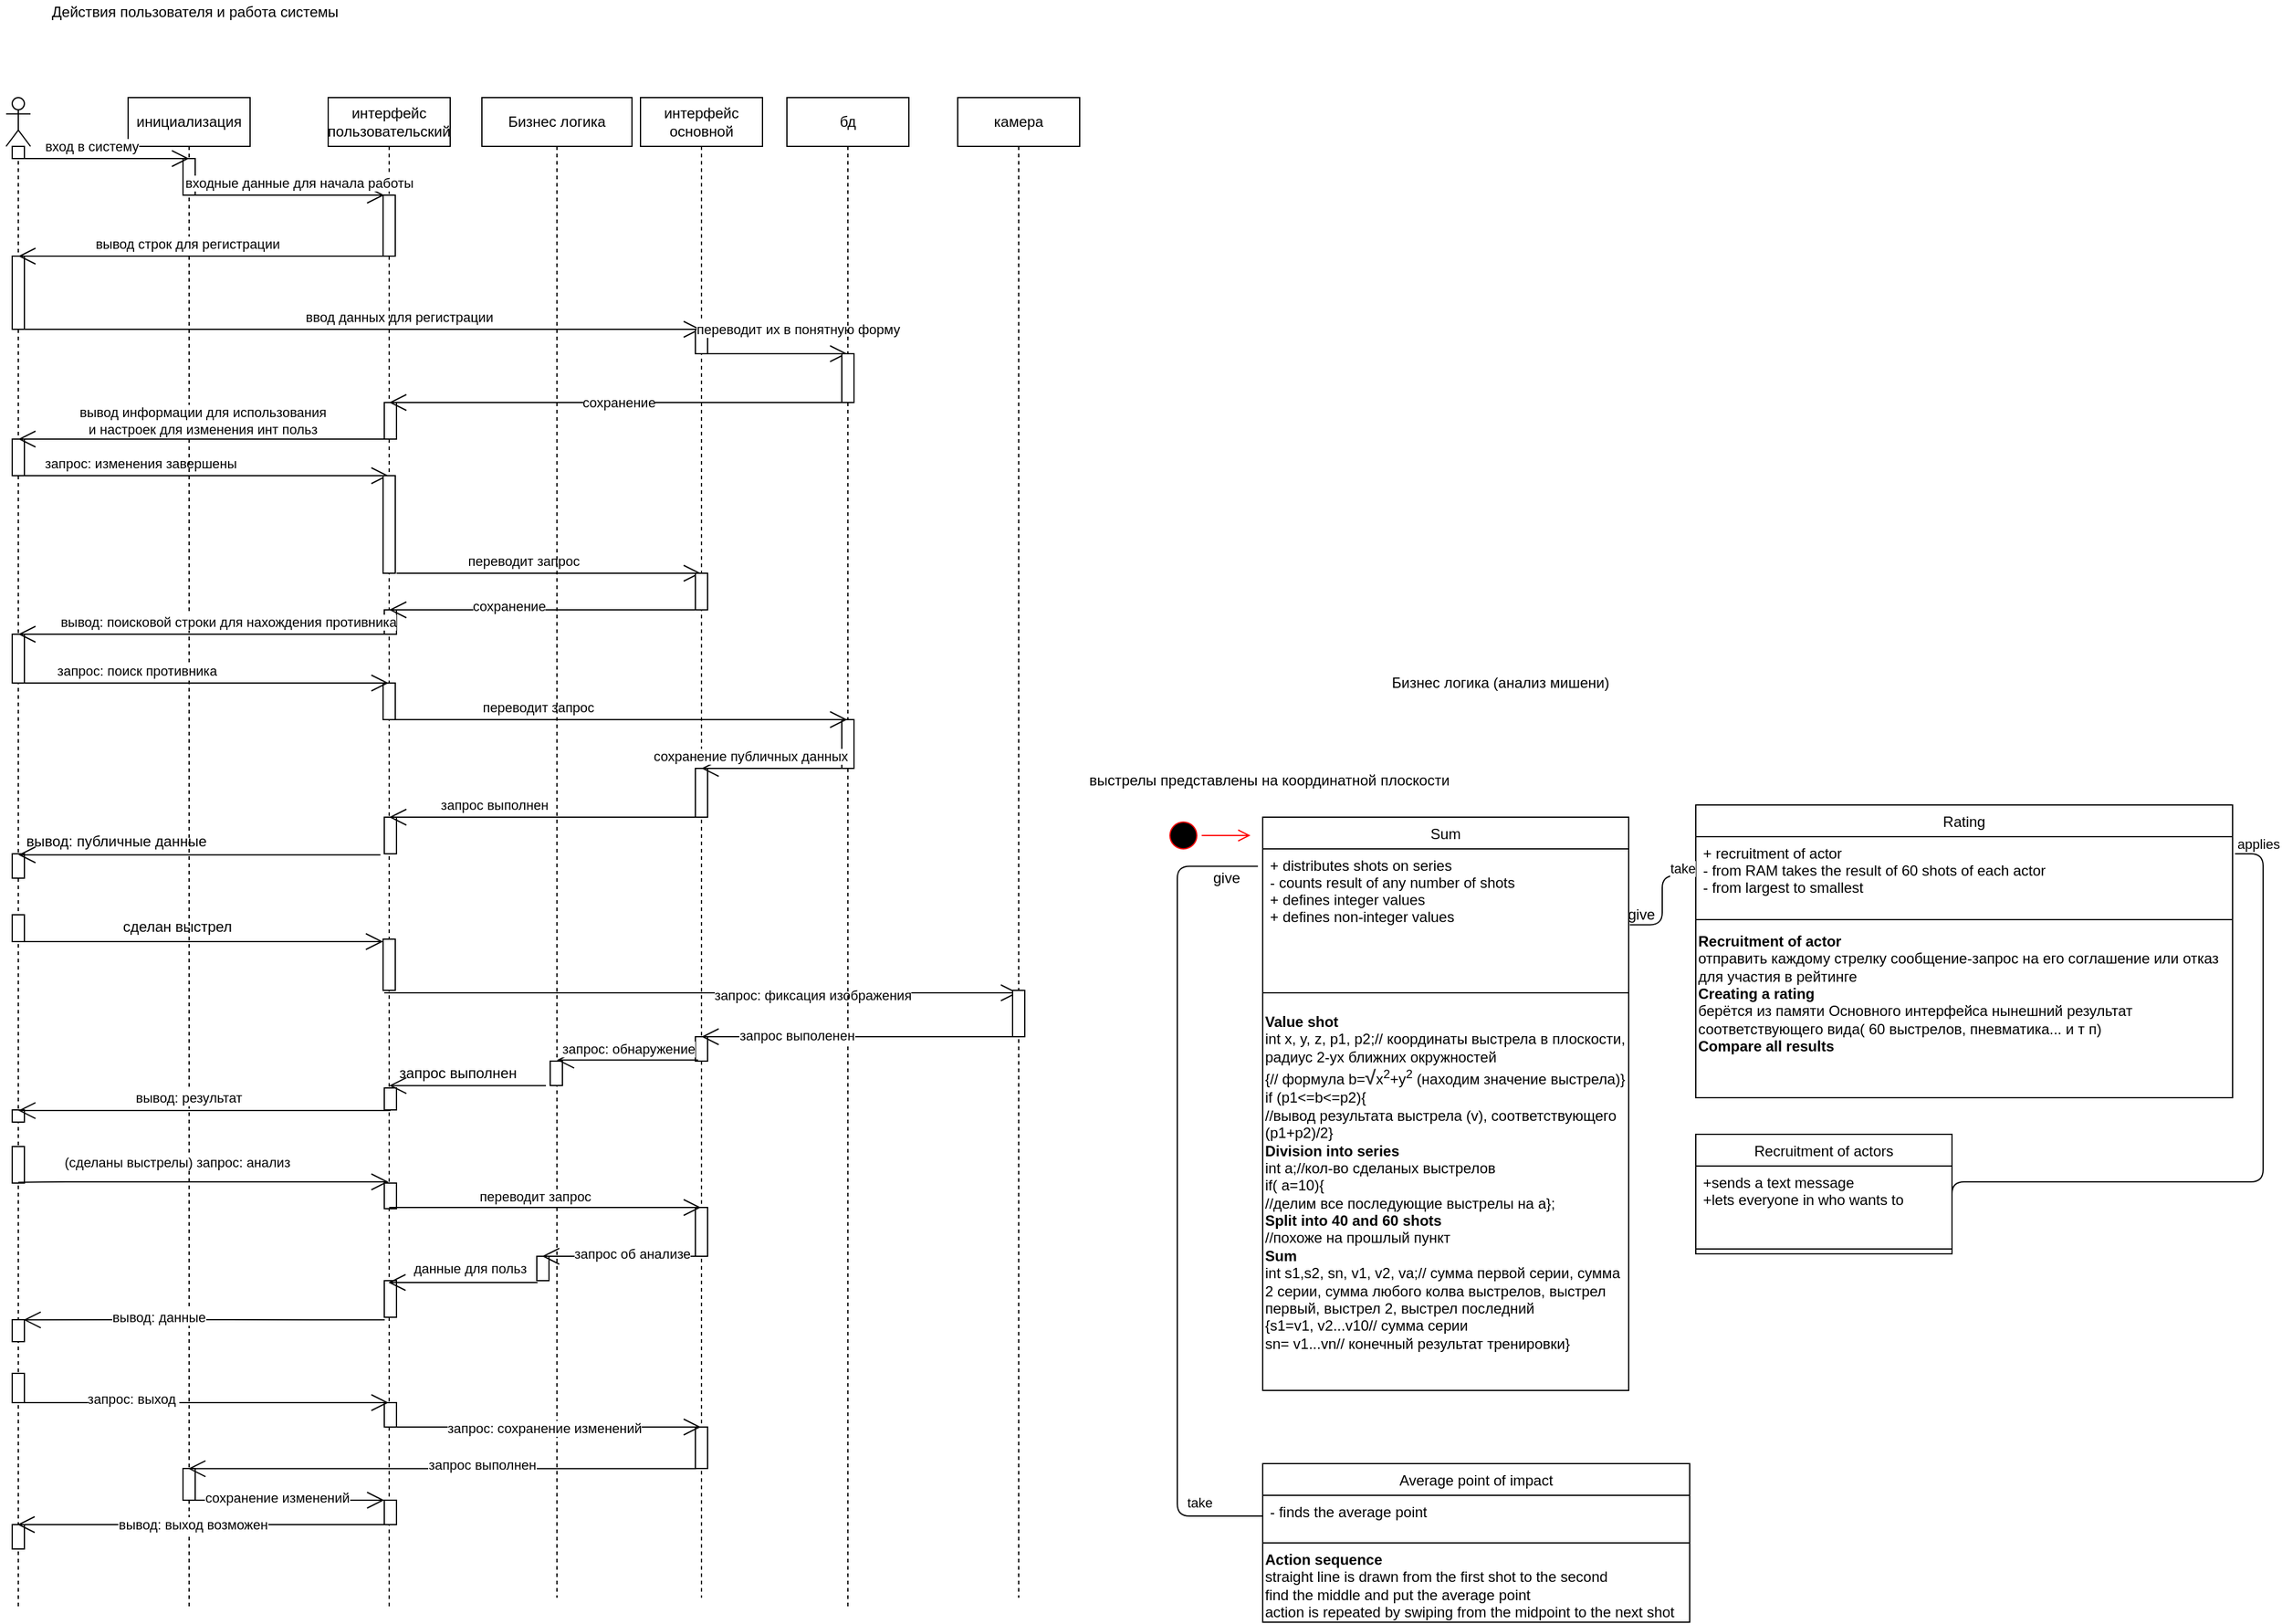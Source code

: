 <mxfile version="13.10.5" type="google"><diagram id="9VrpP8rQgLplgW44kHQ0" name="Page-1"><mxGraphModel dx="1422" dy="1934" grid="1" gridSize="10" guides="1" tooltips="1" connect="1" arrows="1" fold="1" page="1" pageScale="1" pageWidth="827" pageHeight="1169" math="0" shadow="0"><root><mxCell id="0"/><mxCell id="1" parent="0"/><mxCell id="mJfII3YQgUtk9GNbPW3E-2" value="" style="shape=umlLifeline;participant=umlActor;perimeter=lifelinePerimeter;whiteSpace=wrap;html=1;container=1;collapsible=0;recursiveResize=0;verticalAlign=top;spacingTop=36;outlineConnect=0;" parent="1" vertex="1"><mxGeometry x="100" y="-180" width="20" height="1240" as="geometry"/></mxCell><mxCell id="mJfII3YQgUtk9GNbPW3E-5" value="" style="html=1;points=[];perimeter=orthogonalPerimeter;" parent="mJfII3YQgUtk9GNbPW3E-2" vertex="1"><mxGeometry x="5" y="40" width="10" height="10" as="geometry"/></mxCell><mxCell id="mJfII3YQgUtk9GNbPW3E-16" value="" style="html=1;points=[];perimeter=orthogonalPerimeter;" parent="mJfII3YQgUtk9GNbPW3E-2" vertex="1"><mxGeometry x="5" y="130" width="10" height="60" as="geometry"/></mxCell><mxCell id="mJfII3YQgUtk9GNbPW3E-19" value="" style="endArrow=open;endFill=1;endSize=12;html=1;" parent="mJfII3YQgUtk9GNbPW3E-2" target="mJfII3YQgUtk9GNbPW3E-18" edge="1"><mxGeometry width="160" relative="1" as="geometry"><mxPoint x="10" y="190" as="sourcePoint"/><mxPoint x="170" y="190" as="targetPoint"/></mxGeometry></mxCell><mxCell id="mJfII3YQgUtk9GNbPW3E-21" value="ввод данных для регистрации" style="edgeLabel;html=1;align=center;verticalAlign=middle;resizable=0;points=[];" parent="mJfII3YQgUtk9GNbPW3E-19" vertex="1" connectable="0"><mxGeometry x="0.157" y="-4" relative="1" as="geometry"><mxPoint x="-12" y="-14" as="offset"/></mxGeometry></mxCell><mxCell id="mJfII3YQgUtk9GNbPW3E-30" value="" style="html=1;points=[];perimeter=orthogonalPerimeter;" parent="mJfII3YQgUtk9GNbPW3E-2" vertex="1"><mxGeometry x="5" y="280" width="10" height="30" as="geometry"/></mxCell><mxCell id="mJfII3YQgUtk9GNbPW3E-39" value="" style="endArrow=open;endFill=1;endSize=12;html=1;" parent="mJfII3YQgUtk9GNbPW3E-2" target="mJfII3YQgUtk9GNbPW3E-11" edge="1"><mxGeometry width="160" relative="1" as="geometry"><mxPoint x="10" y="310" as="sourcePoint"/><mxPoint x="170" y="310" as="targetPoint"/></mxGeometry></mxCell><mxCell id="mJfII3YQgUtk9GNbPW3E-41" value="запрос: изменения завершены" style="edgeLabel;html=1;align=center;verticalAlign=middle;resizable=0;points=[];" parent="mJfII3YQgUtk9GNbPW3E-39" vertex="1" connectable="0"><mxGeometry x="-0.581" y="1" relative="1" as="geometry"><mxPoint x="36" y="-9" as="offset"/></mxGeometry></mxCell><mxCell id="mJfII3YQgUtk9GNbPW3E-49" value="" style="html=1;points=[];perimeter=orthogonalPerimeter;" parent="mJfII3YQgUtk9GNbPW3E-2" vertex="1"><mxGeometry x="5" y="440" width="10" height="40" as="geometry"/></mxCell><mxCell id="bojNeWPRTOWImapsvfaf-8" value="" style="html=1;points=[];perimeter=orthogonalPerimeter;" parent="mJfII3YQgUtk9GNbPW3E-2" vertex="1"><mxGeometry x="5" y="620" width="10" height="20" as="geometry"/></mxCell><mxCell id="bojNeWPRTOWImapsvfaf-10" value="" style="html=1;points=[];perimeter=orthogonalPerimeter;" parent="mJfII3YQgUtk9GNbPW3E-2" vertex="1"><mxGeometry x="5" y="860" width="10" height="30" as="geometry"/></mxCell><mxCell id="bojNeWPRTOWImapsvfaf-28" value="" style="html=1;points=[];perimeter=orthogonalPerimeter;" parent="mJfII3YQgUtk9GNbPW3E-2" vertex="1"><mxGeometry x="5" y="1002" width="10" height="18" as="geometry"/></mxCell><mxCell id="bojNeWPRTOWImapsvfaf-29" value="" style="html=1;points=[];perimeter=orthogonalPerimeter;" parent="mJfII3YQgUtk9GNbPW3E-2" vertex="1"><mxGeometry x="5" y="1046" width="10" height="24" as="geometry"/></mxCell><mxCell id="bojNeWPRTOWImapsvfaf-43" value="" style="html=1;points=[];perimeter=orthogonalPerimeter;" parent="mJfII3YQgUtk9GNbPW3E-2" vertex="1"><mxGeometry x="5" y="1170" width="10" height="20" as="geometry"/></mxCell><mxCell id="bojNeWPRTOWImapsvfaf-45" value="" style="html=1;points=[];perimeter=orthogonalPerimeter;" parent="mJfII3YQgUtk9GNbPW3E-2" vertex="1"><mxGeometry x="5" y="670" width="10" height="22" as="geometry"/></mxCell><mxCell id="bojNeWPRTOWImapsvfaf-63" value="" style="html=1;points=[];perimeter=orthogonalPerimeter;" parent="mJfII3YQgUtk9GNbPW3E-2" vertex="1"><mxGeometry x="5" y="830" width="10" height="10" as="geometry"/></mxCell><mxCell id="mJfII3YQgUtk9GNbPW3E-3" value="инициализация" style="shape=umlLifeline;perimeter=lifelinePerimeter;whiteSpace=wrap;html=1;container=1;collapsible=0;recursiveResize=0;outlineConnect=0;" parent="1" vertex="1"><mxGeometry x="200" y="-180" width="100" height="1240" as="geometry"/></mxCell><mxCell id="mJfII3YQgUtk9GNbPW3E-8" value="" style="html=1;points=[];perimeter=orthogonalPerimeter;" parent="mJfII3YQgUtk9GNbPW3E-3" vertex="1"><mxGeometry x="45" y="50" width="10" height="30" as="geometry"/></mxCell><mxCell id="bojNeWPRTOWImapsvfaf-35" value="" style="html=1;points=[];perimeter=orthogonalPerimeter;" parent="mJfII3YQgUtk9GNbPW3E-3" vertex="1"><mxGeometry x="45" y="1124" width="10" height="26" as="geometry"/></mxCell><mxCell id="bojNeWPRTOWImapsvfaf-38" value="" style="endArrow=open;endFill=1;endSize=12;html=1;" parent="mJfII3YQgUtk9GNbPW3E-3" edge="1"><mxGeometry width="160" relative="1" as="geometry"><mxPoint x="50" y="1150" as="sourcePoint"/><mxPoint x="210" y="1150" as="targetPoint"/></mxGeometry></mxCell><mxCell id="bojNeWPRTOWImapsvfaf-39" value="сохранение изменений" style="edgeLabel;html=1;align=center;verticalAlign=middle;resizable=0;points=[];" parent="bojNeWPRTOWImapsvfaf-38" vertex="1" connectable="0"><mxGeometry x="-0.1" y="2" relative="1" as="geometry"><mxPoint as="offset"/></mxGeometry></mxCell><mxCell id="mJfII3YQgUtk9GNbPW3E-4" value="Действия пользователя и работа системы" style="text;html=1;strokeColor=none;fillColor=none;align=center;verticalAlign=middle;whiteSpace=wrap;rounded=0;" parent="1" vertex="1"><mxGeometry x="100" y="-260" width="310" height="20" as="geometry"/></mxCell><mxCell id="mJfII3YQgUtk9GNbPW3E-6" value="" style="endArrow=open;endFill=1;endSize=12;html=1;" parent="1" edge="1"><mxGeometry width="160" relative="1" as="geometry"><mxPoint x="110" y="-130" as="sourcePoint"/><mxPoint x="250" y="-130" as="targetPoint"/></mxGeometry></mxCell><mxCell id="mJfII3YQgUtk9GNbPW3E-7" value="вход в систему" style="edgeLabel;html=1;align=center;verticalAlign=middle;resizable=0;points=[];" parent="mJfII3YQgUtk9GNbPW3E-6" vertex="1" connectable="0"><mxGeometry x="-0.406" y="7" relative="1" as="geometry"><mxPoint x="18" y="-3" as="offset"/></mxGeometry></mxCell><mxCell id="mJfII3YQgUtk9GNbPW3E-11" value="интерфейс пользовательский" style="shape=umlLifeline;perimeter=lifelinePerimeter;whiteSpace=wrap;html=1;container=1;collapsible=0;recursiveResize=0;outlineConnect=0;" parent="1" vertex="1"><mxGeometry x="364" y="-180" width="100" height="1240" as="geometry"/></mxCell><mxCell id="mJfII3YQgUtk9GNbPW3E-14" value="" style="html=1;points=[];perimeter=orthogonalPerimeter;" parent="mJfII3YQgUtk9GNbPW3E-11" vertex="1"><mxGeometry x="45" y="80" width="10" height="50" as="geometry"/></mxCell><mxCell id="mJfII3YQgUtk9GNbPW3E-28" value="" style="html=1;points=[];perimeter=orthogonalPerimeter;" parent="mJfII3YQgUtk9GNbPW3E-11" vertex="1"><mxGeometry x="46" y="250" width="10" height="30" as="geometry"/></mxCell><mxCell id="mJfII3YQgUtk9GNbPW3E-43" value="" style="endArrow=open;endFill=1;endSize=12;html=1;" parent="mJfII3YQgUtk9GNbPW3E-11" target="mJfII3YQgUtk9GNbPW3E-18" edge="1"><mxGeometry width="160" relative="1" as="geometry"><mxPoint x="56" y="390" as="sourcePoint"/><mxPoint x="216" y="390" as="targetPoint"/><Array as="points"><mxPoint x="146" y="390"/></Array></mxGeometry></mxCell><mxCell id="mJfII3YQgUtk9GNbPW3E-44" value="переводит запрос" style="edgeLabel;html=1;align=center;verticalAlign=middle;resizable=0;points=[];" parent="mJfII3YQgUtk9GNbPW3E-43" vertex="1" connectable="0"><mxGeometry x="-0.464" y="5" relative="1" as="geometry"><mxPoint x="37" y="-5" as="offset"/></mxGeometry></mxCell><mxCell id="mJfII3YQgUtk9GNbPW3E-47" value="" style="html=1;points=[];perimeter=orthogonalPerimeter;" parent="mJfII3YQgUtk9GNbPW3E-11" vertex="1"><mxGeometry x="46" y="420" width="10" height="20" as="geometry"/></mxCell><mxCell id="mJfII3YQgUtk9GNbPW3E-53" value="" style="html=1;points=[];perimeter=orthogonalPerimeter;" parent="mJfII3YQgUtk9GNbPW3E-11" vertex="1"><mxGeometry x="45" y="480" width="10" height="30" as="geometry"/></mxCell><mxCell id="bojNeWPRTOWImapsvfaf-6" value="" style="html=1;points=[];perimeter=orthogonalPerimeter;" parent="mJfII3YQgUtk9GNbPW3E-11" vertex="1"><mxGeometry x="46" y="590" width="10" height="30" as="geometry"/></mxCell><mxCell id="bojNeWPRTOWImapsvfaf-13" value="" style="html=1;points=[];perimeter=orthogonalPerimeter;" parent="mJfII3YQgUtk9GNbPW3E-11" vertex="1"><mxGeometry x="46" y="890" width="10" height="21" as="geometry"/></mxCell><mxCell id="bojNeWPRTOWImapsvfaf-25" value="" style="html=1;points=[];perimeter=orthogonalPerimeter;" parent="mJfII3YQgUtk9GNbPW3E-11" vertex="1"><mxGeometry x="46" y="970" width="10" height="30" as="geometry"/></mxCell><mxCell id="bojNeWPRTOWImapsvfaf-32" value="" style="html=1;points=[];perimeter=orthogonalPerimeter;" parent="mJfII3YQgUtk9GNbPW3E-11" vertex="1"><mxGeometry x="46" y="1070" width="10" height="20" as="geometry"/></mxCell><mxCell id="bojNeWPRTOWImapsvfaf-40" value="" style="html=1;points=[];perimeter=orthogonalPerimeter;" parent="mJfII3YQgUtk9GNbPW3E-11" vertex="1"><mxGeometry x="46" y="1150" width="10" height="20" as="geometry"/></mxCell><mxCell id="bojNeWPRTOWImapsvfaf-49" value="" style="html=1;points=[];perimeter=orthogonalPerimeter;" parent="mJfII3YQgUtk9GNbPW3E-11" vertex="1"><mxGeometry x="45" y="690" width="10" height="42" as="geometry"/></mxCell><mxCell id="bojNeWPRTOWImapsvfaf-50" value="" style="endArrow=open;endFill=1;endSize=12;html=1;" parent="mJfII3YQgUtk9GNbPW3E-11" target="bojNeWPRTOWImapsvfaf-44" edge="1"><mxGeometry width="160" relative="1" as="geometry"><mxPoint x="46" y="734" as="sourcePoint"/><mxPoint x="566" y="730" as="targetPoint"/><Array as="points"><mxPoint x="126" y="734"/></Array></mxGeometry></mxCell><mxCell id="bojNeWPRTOWImapsvfaf-51" value="запрос: фиксация изображения" style="edgeLabel;html=1;align=center;verticalAlign=middle;resizable=0;points=[];" parent="bojNeWPRTOWImapsvfaf-50" vertex="1" connectable="0"><mxGeometry x="0.351" y="-2" relative="1" as="geometry"><mxPoint as="offset"/></mxGeometry></mxCell><mxCell id="bojNeWPRTOWImapsvfaf-59" value="" style="html=1;points=[];perimeter=orthogonalPerimeter;" parent="mJfII3YQgUtk9GNbPW3E-11" vertex="1"><mxGeometry x="46" y="812" width="10" height="18" as="geometry"/></mxCell><mxCell id="mJfII3YQgUtk9GNbPW3E-12" value="&lt;font style=&quot;background-color: transparent&quot;&gt;входные данные для начала работы&lt;/font&gt;" style="endArrow=open;endFill=1;endSize=12;html=1;" parent="1" edge="1"><mxGeometry x="0.125" y="10" width="160" relative="1" as="geometry"><mxPoint x="250" y="-100" as="sourcePoint"/><mxPoint x="410" y="-100" as="targetPoint"/><Array as="points"/><mxPoint as="offset"/></mxGeometry></mxCell><mxCell id="mJfII3YQgUtk9GNbPW3E-15" value="" style="endArrow=open;endFill=1;endSize=12;html=1;" parent="1" source="mJfII3YQgUtk9GNbPW3E-11" target="mJfII3YQgUtk9GNbPW3E-2" edge="1"><mxGeometry width="160" relative="1" as="geometry"><mxPoint x="330" y="40" as="sourcePoint"/><mxPoint x="490" y="40" as="targetPoint"/><Array as="points"><mxPoint x="360" y="-50"/><mxPoint x="290" y="-50"/></Array></mxGeometry></mxCell><mxCell id="mJfII3YQgUtk9GNbPW3E-17" value="вывод строк для регистрации&amp;nbsp;" style="edgeLabel;html=1;align=center;verticalAlign=middle;resizable=0;points=[];" parent="mJfII3YQgUtk9GNbPW3E-15" vertex="1" connectable="0"><mxGeometry x="0.192" y="-2" relative="1" as="geometry"><mxPoint x="17.5" y="-8" as="offset"/></mxGeometry></mxCell><mxCell id="mJfII3YQgUtk9GNbPW3E-18" value="интерфейс основной" style="shape=umlLifeline;perimeter=lifelinePerimeter;whiteSpace=wrap;html=1;container=1;collapsible=0;recursiveResize=0;outlineConnect=0;" parent="1" vertex="1"><mxGeometry x="620" y="-180" width="100" height="1230" as="geometry"/></mxCell><mxCell id="mJfII3YQgUtk9GNbPW3E-20" value="" style="html=1;points=[];perimeter=orthogonalPerimeter;" parent="mJfII3YQgUtk9GNbPW3E-18" vertex="1"><mxGeometry x="45" y="190" width="10" height="20" as="geometry"/></mxCell><mxCell id="mJfII3YQgUtk9GNbPW3E-23" value="" style="endArrow=open;endFill=1;endSize=12;html=1;" parent="mJfII3YQgUtk9GNbPW3E-18" target="mJfII3YQgUtk9GNbPW3E-24" edge="1"><mxGeometry width="160" relative="1" as="geometry"><mxPoint x="50" y="210" as="sourcePoint"/><mxPoint x="210" y="210" as="targetPoint"/><Array as="points"><mxPoint x="140" y="210"/></Array></mxGeometry></mxCell><mxCell id="mJfII3YQgUtk9GNbPW3E-25" value="переводит их в понятную форму" style="edgeLabel;html=1;align=center;verticalAlign=middle;resizable=0;points=[];" parent="mJfII3YQgUtk9GNbPW3E-23" vertex="1" connectable="0"><mxGeometry x="-0.262" y="-2" relative="1" as="geometry"><mxPoint x="35" y="-22" as="offset"/></mxGeometry></mxCell><mxCell id="mJfII3YQgUtk9GNbPW3E-42" value="" style="html=1;points=[];perimeter=orthogonalPerimeter;" parent="mJfII3YQgUtk9GNbPW3E-18" vertex="1"><mxGeometry x="45" y="390" width="10" height="30" as="geometry"/></mxCell><mxCell id="bojNeWPRTOWImapsvfaf-2" value="" style="html=1;points=[];perimeter=orthogonalPerimeter;" parent="mJfII3YQgUtk9GNbPW3E-18" vertex="1"><mxGeometry x="45" y="550" width="10" height="40" as="geometry"/></mxCell><mxCell id="bojNeWPRTOWImapsvfaf-19" value="" style="html=1;points=[];perimeter=orthogonalPerimeter;" parent="mJfII3YQgUtk9GNbPW3E-18" vertex="1"><mxGeometry x="45" y="910" width="10" height="40" as="geometry"/></mxCell><mxCell id="bojNeWPRTOWImapsvfaf-33" value="" style="html=1;points=[];perimeter=orthogonalPerimeter;" parent="mJfII3YQgUtk9GNbPW3E-18" vertex="1"><mxGeometry x="45" y="1090" width="10" height="34" as="geometry"/></mxCell><mxCell id="bojNeWPRTOWImapsvfaf-53" value="" style="html=1;points=[];perimeter=orthogonalPerimeter;" parent="mJfII3YQgUtk9GNbPW3E-18" vertex="1"><mxGeometry x="45" y="770" width="10" height="20" as="geometry"/></mxCell><mxCell id="mJfII3YQgUtk9GNbPW3E-24" value="бд" style="shape=umlLifeline;perimeter=lifelinePerimeter;whiteSpace=wrap;html=1;container=1;collapsible=0;recursiveResize=0;outlineConnect=0;" parent="1" vertex="1"><mxGeometry x="740" y="-180" width="100" height="1240" as="geometry"/></mxCell><mxCell id="mJfII3YQgUtk9GNbPW3E-26" value="" style="html=1;points=[];perimeter=orthogonalPerimeter;" parent="mJfII3YQgUtk9GNbPW3E-24" vertex="1"><mxGeometry x="45" y="210" width="10" height="40" as="geometry"/></mxCell><mxCell id="bojNeWPRTOWImapsvfaf-1" value="" style="html=1;points=[];perimeter=orthogonalPerimeter;" parent="mJfII3YQgUtk9GNbPW3E-24" vertex="1"><mxGeometry x="45" y="510" width="10" height="40" as="geometry"/></mxCell><mxCell id="mJfII3YQgUtk9GNbPW3E-27" value="сохранение" style="endArrow=open;endFill=1;endSize=12;html=1;" parent="1" source="mJfII3YQgUtk9GNbPW3E-24" target="mJfII3YQgUtk9GNbPW3E-11" edge="1"><mxGeometry width="160" relative="1" as="geometry"><mxPoint x="580" y="80" as="sourcePoint"/><mxPoint x="580" y="70" as="targetPoint"/><Array as="points"><mxPoint x="590" y="70"/></Array></mxGeometry></mxCell><mxCell id="mJfII3YQgUtk9GNbPW3E-32" value="" style="endArrow=open;endFill=1;endSize=12;html=1;" parent="1" target="mJfII3YQgUtk9GNbPW3E-2" edge="1"><mxGeometry width="160" relative="1" as="geometry"><mxPoint x="410" y="100" as="sourcePoint"/><mxPoint x="490" y="40" as="targetPoint"/><Array as="points"><mxPoint x="270" y="100"/></Array></mxGeometry></mxCell><mxCell id="mJfII3YQgUtk9GNbPW3E-38" value="вывод информации для использования&lt;br&gt;и настроек для изменения инт польз" style="edgeLabel;html=1;align=center;verticalAlign=middle;resizable=0;points=[];" parent="mJfII3YQgUtk9GNbPW3E-32" vertex="1" connectable="0"><mxGeometry x="-0.231" y="-3" relative="1" as="geometry"><mxPoint x="-34" y="-12" as="offset"/></mxGeometry></mxCell><mxCell id="mJfII3YQgUtk9GNbPW3E-40" value="" style="html=1;points=[];perimeter=orthogonalPerimeter;" parent="1" vertex="1"><mxGeometry x="409" y="130" width="10" height="80" as="geometry"/></mxCell><mxCell id="mJfII3YQgUtk9GNbPW3E-45" value="" style="endArrow=open;endFill=1;endSize=12;html=1;" parent="1" source="mJfII3YQgUtk9GNbPW3E-18" target="mJfII3YQgUtk9GNbPW3E-11" edge="1"><mxGeometry width="160" relative="1" as="geometry"><mxPoint x="420" y="290" as="sourcePoint"/><mxPoint x="580" y="290" as="targetPoint"/><Array as="points"><mxPoint x="500" y="240"/></Array></mxGeometry></mxCell><mxCell id="mJfII3YQgUtk9GNbPW3E-46" value="сохранение" style="edgeLabel;html=1;align=center;verticalAlign=middle;resizable=0;points=[];" parent="mJfII3YQgUtk9GNbPW3E-45" vertex="1" connectable="0"><mxGeometry x="0.233" y="-3" relative="1" as="geometry"><mxPoint as="offset"/></mxGeometry></mxCell><mxCell id="mJfII3YQgUtk9GNbPW3E-48" value="вывод: поисковой строки для нахождения противника" style="endArrow=open;endFill=1;endSize=12;html=1;" parent="1" source="mJfII3YQgUtk9GNbPW3E-11" target="mJfII3YQgUtk9GNbPW3E-2" edge="1"><mxGeometry x="-0.122" y="-10" width="160" relative="1" as="geometry"><mxPoint x="220" y="290" as="sourcePoint"/><mxPoint x="380" y="290" as="targetPoint"/><Array as="points"><mxPoint x="310" y="260"/></Array><mxPoint x="1" as="offset"/></mxGeometry></mxCell><mxCell id="mJfII3YQgUtk9GNbPW3E-50" value="" style="endArrow=open;endFill=1;endSize=12;html=1;" parent="1" target="mJfII3YQgUtk9GNbPW3E-11" edge="1"><mxGeometry width="160" relative="1" as="geometry"><mxPoint x="110" y="300" as="sourcePoint"/><mxPoint x="270" y="300" as="targetPoint"/></mxGeometry></mxCell><mxCell id="mJfII3YQgUtk9GNbPW3E-51" value="запрос: поиск противника" style="edgeLabel;html=1;align=center;verticalAlign=middle;resizable=0;points=[];" parent="mJfII3YQgUtk9GNbPW3E-50" vertex="1" connectable="0"><mxGeometry x="-0.364" y="3" relative="1" as="geometry"><mxPoint y="-7" as="offset"/></mxGeometry></mxCell><mxCell id="mJfII3YQgUtk9GNbPW3E-54" value="" style="endArrow=open;endFill=1;endSize=12;html=1;" parent="1" target="mJfII3YQgUtk9GNbPW3E-24" edge="1"><mxGeometry width="160" relative="1" as="geometry"><mxPoint x="419" y="330" as="sourcePoint"/><mxPoint x="579" y="330" as="targetPoint"/></mxGeometry></mxCell><mxCell id="mJfII3YQgUtk9GNbPW3E-55" value="переводит запрос&amp;nbsp;&amp;nbsp;" style="edgeLabel;html=1;align=center;verticalAlign=middle;resizable=0;points=[];" parent="mJfII3YQgUtk9GNbPW3E-54" vertex="1" connectable="0"><mxGeometry x="-0.63" y="1" relative="1" as="geometry"><mxPoint x="51.29" y="-9" as="offset"/></mxGeometry></mxCell><mxCell id="yCtuBPcRgUcnBmZvyMT6-1" value="Бизнес логика" style="shape=umlLifeline;perimeter=lifelinePerimeter;whiteSpace=wrap;html=1;container=1;collapsible=0;recursiveResize=0;outlineConnect=0;" parent="1" vertex="1"><mxGeometry x="490" y="-180" width="123" height="1230" as="geometry"/></mxCell><mxCell id="bojNeWPRTOWImapsvfaf-21" value="" style="html=1;points=[];perimeter=orthogonalPerimeter;" parent="yCtuBPcRgUcnBmZvyMT6-1" vertex="1"><mxGeometry x="45" y="950" width="10" height="20" as="geometry"/></mxCell><mxCell id="bojNeWPRTOWImapsvfaf-57" value="" style="html=1;points=[];perimeter=orthogonalPerimeter;" parent="yCtuBPcRgUcnBmZvyMT6-1" vertex="1"><mxGeometry x="56" y="790" width="10" height="20" as="geometry"/></mxCell><mxCell id="yCtuBPcRgUcnBmZvyMT6-10" value="Sum" style="swimlane;fontStyle=0;childLayout=stackLayout;horizontal=1;startSize=26;fillColor=none;horizontalStack=0;resizeParent=1;resizeParentMax=0;resizeLast=0;collapsible=1;marginBottom=0;" parent="1" vertex="1"><mxGeometry x="1130" y="410" width="300" height="470" as="geometry"><mxRectangle x="120" y="650" width="120" height="26" as="alternateBounds"/></mxGeometry></mxCell><mxCell id="yCtuBPcRgUcnBmZvyMT6-12" value="+ distributes shots on series&#10;- counts result of any number of shots&#10;+ defines integer values&#10;+ defines non-integer values" style="text;strokeColor=none;fillColor=none;align=left;verticalAlign=top;spacingLeft=4;spacingRight=4;overflow=hidden;rotatable=0;points=[[0,0.5],[1,0.5]];portConstraint=eastwest;" parent="yCtuBPcRgUcnBmZvyMT6-10" vertex="1"><mxGeometry y="26" width="300" height="104" as="geometry"/></mxCell><mxCell id="yCtuBPcRgUcnBmZvyMT6-20" value="" style="line;strokeWidth=1;fillColor=none;align=left;verticalAlign=middle;spacingTop=-1;spacingLeft=3;spacingRight=3;rotatable=0;labelPosition=right;points=[];portConstraint=eastwest;" parent="yCtuBPcRgUcnBmZvyMT6-10" vertex="1"><mxGeometry y="130" width="300" height="28" as="geometry"/></mxCell><mxCell id="yCtuBPcRgUcnBmZvyMT6-21" value="&lt;div align=&quot;left&quot;&gt;&lt;br&gt;&lt;/div&gt;&lt;div align=&quot;left&quot;&gt;&lt;b&gt;Value shot&lt;/b&gt;&lt;br&gt;&lt;/div&gt;&lt;div align=&quot;left&quot;&gt;int x, y, z, p1, p2;// координаты выстрела в плоскости, радиус 2-ух ближних окружностей&lt;/div&gt;&lt;div align=&quot;left&quot;&gt;{// формула b=&lt;span style=&quot;color: rgb(51 , 51 , 51) ; font-family: &amp;#34;arial&amp;#34; , &amp;#34;helvetica&amp;#34; , sans-serif ; font-weight: 700 ; background-color: rgb(255 , 255 , 255) ; font-size: 16px&quot;&gt;√&lt;/span&gt;x&lt;sup&gt;2&lt;/sup&gt;+y&lt;sup&gt;2&lt;/sup&gt;&amp;nbsp;(находим значение выстрела)}&lt;/div&gt;&lt;div align=&quot;left&quot;&gt;if (p1&amp;lt;=b&amp;lt;=p2){&lt;/div&gt;&lt;div align=&quot;left&quot;&gt;//вывод результата выстрела (v), cooтветствующего (p1+p2)/2}&lt;/div&gt;&lt;div align=&quot;left&quot;&gt;&lt;b&gt;Division into series&lt;/b&gt;&lt;br&gt;&lt;/div&gt;&lt;div align=&quot;left&quot;&gt;int a;//кол-во сделаных выстрелов&lt;/div&gt;&lt;div align=&quot;left&quot;&gt;if( a=10){&lt;/div&gt;&lt;div align=&quot;left&quot;&gt;//делим все последующие выстрелы на а};&lt;/div&gt;&lt;div align=&quot;left&quot;&gt;&lt;b&gt;Split into 40 and 60 shots&lt;/b&gt;&lt;br&gt;&lt;/div&gt;&lt;div align=&quot;left&quot;&gt;//похоже на прошлый пункт&lt;/div&gt;&lt;div align=&quot;left&quot;&gt;&lt;b&gt;Sum&lt;/b&gt;&lt;/div&gt;&lt;div align=&quot;left&quot;&gt;int s1,s2, sn, v1, v2, va;// сумма первой серии, сумма 2 серии, сумма любого колва выстрелов, выстрел первый, выстрел 2, выстрел последний&lt;/div&gt;&lt;div align=&quot;left&quot;&gt;{s1=v1, v2...v10// сумма серии&lt;/div&gt;&lt;div align=&quot;left&quot;&gt;sn= v1...vn// конечный результат тренировки}&lt;/div&gt;&lt;div align=&quot;left&quot;&gt;&amp;nbsp;&lt;/div&gt;&lt;div align=&quot;left&quot;&gt;&lt;b&gt;&lt;/b&gt;&lt;b&gt;&lt;/b&gt;&lt;br&gt;&lt;/div&gt;&lt;div align=&quot;left&quot;&gt;&lt;br&gt;&lt;/div&gt;" style="text;html=1;strokeColor=none;fillColor=none;align=left;verticalAlign=middle;whiteSpace=wrap;rounded=0;" parent="yCtuBPcRgUcnBmZvyMT6-10" vertex="1"><mxGeometry y="158" width="300" height="312" as="geometry"/></mxCell><mxCell id="yCtuBPcRgUcnBmZvyMT6-16" value="Бизнес логика (анализ мишени)" style="text;html=1;strokeColor=none;fillColor=none;align=center;verticalAlign=middle;whiteSpace=wrap;rounded=0;" parent="1" vertex="1"><mxGeometry x="1170" y="260" width="310" height="80" as="geometry"/></mxCell><mxCell id="yCtuBPcRgUcnBmZvyMT6-17" value="" style="ellipse;html=1;shape=startState;fillColor=#000000;strokeColor=#ff0000;" parent="1" vertex="1"><mxGeometry x="1050" y="410" width="30" height="30" as="geometry"/></mxCell><mxCell id="yCtuBPcRgUcnBmZvyMT6-18" value="" style="edgeStyle=orthogonalEdgeStyle;html=1;verticalAlign=bottom;endArrow=open;endSize=8;strokeColor=#ff0000;" parent="1" source="yCtuBPcRgUcnBmZvyMT6-17" edge="1"><mxGeometry relative="1" as="geometry"><mxPoint x="1120" y="425" as="targetPoint"/></mxGeometry></mxCell><mxCell id="yCtuBPcRgUcnBmZvyMT6-19" value="выстрелы представлены на координатной плоскости" style="text;html=1;align=center;verticalAlign=middle;resizable=0;points=[];autosize=1;" parent="1" vertex="1"><mxGeometry x="980" y="370" width="310" height="20" as="geometry"/></mxCell><mxCell id="yCtuBPcRgUcnBmZvyMT6-23" value="Rating" style="swimlane;fontStyle=0;childLayout=stackLayout;horizontal=1;startSize=26;fillColor=none;horizontalStack=0;resizeParent=1;resizeParentMax=0;resizeLast=0;collapsible=1;marginBottom=0;" parent="1" vertex="1"><mxGeometry x="1485" y="400" width="440" height="240" as="geometry"/></mxCell><mxCell id="yCtuBPcRgUcnBmZvyMT6-26" value="+ recruitment of actor&#10;- from RAM takes the result of 60 shots of each actor&#10;- from largest to smallest&#10;&#10;" style="text;strokeColor=none;fillColor=none;align=left;verticalAlign=top;spacingLeft=4;spacingRight=4;overflow=hidden;rotatable=0;points=[[0,0.5],[1,0.5]];portConstraint=eastwest;" parent="yCtuBPcRgUcnBmZvyMT6-23" vertex="1"><mxGeometry y="26" width="440" height="64" as="geometry"/></mxCell><mxCell id="yCtuBPcRgUcnBmZvyMT6-31" value="" style="line;strokeWidth=1;fillColor=none;align=left;verticalAlign=middle;spacingTop=-1;spacingLeft=3;spacingRight=3;rotatable=0;labelPosition=right;points=[];portConstraint=eastwest;" parent="yCtuBPcRgUcnBmZvyMT6-23" vertex="1"><mxGeometry y="90" width="440" height="8" as="geometry"/></mxCell><mxCell id="lCqr83PZcINvU8Po9471-3" value="&lt;div align=&quot;left&quot;&gt;&lt;b&gt;&lt;br&gt;&lt;/b&gt;&lt;/div&gt;&lt;div align=&quot;left&quot;&gt;&lt;b&gt;&lt;br&gt;&lt;/b&gt;&lt;/div&gt;&lt;div align=&quot;left&quot;&gt;&lt;b&gt;&lt;br&gt;&lt;/b&gt;&lt;/div&gt;&lt;div align=&quot;left&quot;&gt;&lt;span&gt;&lt;b&gt;Recruitment of&amp;nbsp;actor&lt;/b&gt;&lt;/span&gt;&lt;br&gt;&lt;/div&gt;&lt;div align=&quot;left&quot;&gt;отправить каждому стрелку сообщение-запрос на его соглашение или отказ для участия в рейтинге&lt;/div&gt;&lt;div align=&quot;left&quot;&gt;&lt;b&gt;Creating a rating&lt;/b&gt;&lt;br&gt;&lt;/div&gt;&lt;div align=&quot;left&quot;&gt;берётся из памяти Основного интерфейса нынешний результат соответствующего вида( 60 выстрелов, пневматика... и т п)&lt;/div&gt;&lt;div align=&quot;left&quot;&gt;&lt;b&gt;Сompare all results&lt;/b&gt;&lt;br&gt;&lt;/div&gt;&lt;div align=&quot;left&quot;&gt;&lt;br&gt;&lt;/div&gt;&lt;div align=&quot;left&quot;&gt;&lt;br&gt;&lt;/div&gt;&lt;div align=&quot;left&quot;&gt;&lt;br&gt;&lt;/div&gt;&lt;div align=&quot;left&quot;&gt;&lt;br&gt;&lt;/div&gt;&lt;div align=&quot;left&quot;&gt;&lt;br&gt;&lt;/div&gt;" style="text;html=1;strokeColor=none;fillColor=none;align=left;verticalAlign=middle;whiteSpace=wrap;rounded=0;" parent="yCtuBPcRgUcnBmZvyMT6-23" vertex="1"><mxGeometry y="98" width="440" height="142" as="geometry"/></mxCell><mxCell id="yCtuBPcRgUcnBmZvyMT6-35" value="Average point of impact" style="swimlane;fontStyle=0;childLayout=stackLayout;horizontal=1;startSize=26;fillColor=none;horizontalStack=0;resizeParent=1;resizeParentMax=0;resizeLast=0;collapsible=1;marginBottom=0;" parent="1" vertex="1"><mxGeometry x="1130" y="940" width="350" height="130" as="geometry"/></mxCell><mxCell id="yCtuBPcRgUcnBmZvyMT6-37" value="- finds the average point                     " style="text;strokeColor=none;fillColor=none;align=left;verticalAlign=top;spacingLeft=4;spacingRight=4;overflow=hidden;rotatable=0;points=[[0,0.5],[1,0.5]];portConstraint=eastwest;" parent="yCtuBPcRgUcnBmZvyMT6-35" vertex="1"><mxGeometry y="26" width="350" height="34" as="geometry"/></mxCell><mxCell id="yCtuBPcRgUcnBmZvyMT6-43" value="" style="line;strokeWidth=1;fillColor=none;align=left;verticalAlign=middle;spacingTop=-1;spacingLeft=3;spacingRight=3;rotatable=0;labelPosition=right;points=[];portConstraint=eastwest;" parent="yCtuBPcRgUcnBmZvyMT6-35" vertex="1"><mxGeometry y="60" width="350" height="10" as="geometry"/></mxCell><mxCell id="yCtuBPcRgUcnBmZvyMT6-44" value="&lt;b&gt;Action sequence&lt;/b&gt;&lt;br&gt;straight line is drawn from the first shot to the second&lt;br&gt;find the middle and put the average point&lt;br&gt;action is repeated by swiping from the midpoint to the next shot" style="text;html=1;align=left;verticalAlign=middle;resizable=0;points=[];autosize=1;" parent="yCtuBPcRgUcnBmZvyMT6-35" vertex="1"><mxGeometry y="70" width="350" height="60" as="geometry"/></mxCell><mxCell id="lCqr83PZcINvU8Po9471-7" value="Recruitment of actors" style="swimlane;fontStyle=0;align=center;verticalAlign=top;childLayout=stackLayout;horizontal=1;startSize=26;horizontalStack=0;resizeParent=1;resizeParentMax=0;resizeLast=0;collapsible=1;marginBottom=0;" parent="1" vertex="1"><mxGeometry x="1485" y="670" width="210" height="98" as="geometry"/></mxCell><mxCell id="lCqr83PZcINvU8Po9471-8" value="+sends a text message&#10;+lets everyone in who wants to&#10; " style="text;strokeColor=none;fillColor=none;align=left;verticalAlign=top;spacingLeft=4;spacingRight=4;overflow=hidden;rotatable=0;points=[[0,0.5],[1,0.5]];portConstraint=eastwest;" parent="lCqr83PZcINvU8Po9471-7" vertex="1"><mxGeometry y="26" width="210" height="64" as="geometry"/></mxCell><mxCell id="lCqr83PZcINvU8Po9471-9" value="" style="line;strokeWidth=1;fillColor=none;align=left;verticalAlign=middle;spacingTop=-1;spacingLeft=3;spacingRight=3;rotatable=0;labelPosition=right;points=[];portConstraint=eastwest;" parent="lCqr83PZcINvU8Po9471-7" vertex="1"><mxGeometry y="90" width="210" height="8" as="geometry"/></mxCell><mxCell id="bojNeWPRTOWImapsvfaf-3" value="сохранение публичных данных" style="endArrow=open;endFill=1;endSize=12;html=1;" parent="1" source="mJfII3YQgUtk9GNbPW3E-24" target="mJfII3YQgUtk9GNbPW3E-18" edge="1"><mxGeometry x="0.33" y="-10" width="160" relative="1" as="geometry"><mxPoint x="640" y="370" as="sourcePoint"/><mxPoint x="800" y="370" as="targetPoint"/><Array as="points"><mxPoint x="730" y="370"/></Array><mxPoint as="offset"/></mxGeometry></mxCell><mxCell id="bojNeWPRTOWImapsvfaf-4" value="" style="endArrow=open;endFill=1;endSize=12;html=1;" parent="1" source="mJfII3YQgUtk9GNbPW3E-18" target="mJfII3YQgUtk9GNbPW3E-11" edge="1"><mxGeometry width="160" relative="1" as="geometry"><mxPoint x="380" y="350" as="sourcePoint"/><mxPoint x="540" y="350" as="targetPoint"/><Array as="points"><mxPoint x="600" y="410"/></Array></mxGeometry></mxCell><mxCell id="bojNeWPRTOWImapsvfaf-5" value="запрос выполнен" style="edgeLabel;html=1;align=center;verticalAlign=middle;resizable=0;points=[];" parent="bojNeWPRTOWImapsvfaf-4" vertex="1" connectable="0"><mxGeometry x="0.326" relative="1" as="geometry"><mxPoint y="-10" as="offset"/></mxGeometry></mxCell><mxCell id="bojNeWPRTOWImapsvfaf-7" value="" style="endArrow=open;endFill=1;endSize=12;html=1;exitX=-0.314;exitY=1.029;exitDx=0;exitDy=0;exitPerimeter=0;" parent="1" source="bojNeWPRTOWImapsvfaf-6" target="mJfII3YQgUtk9GNbPW3E-2" edge="1"><mxGeometry width="160" relative="1" as="geometry"><mxPoint x="380" y="400" as="sourcePoint"/><mxPoint x="540" y="400" as="targetPoint"/></mxGeometry></mxCell><mxCell id="bojNeWPRTOWImapsvfaf-9" value="вывод: публичные данные" style="text;html=1;align=center;verticalAlign=middle;resizable=0;points=[];autosize=1;" parent="1" vertex="1"><mxGeometry x="110" y="420" width="160" height="20" as="geometry"/></mxCell><mxCell id="bojNeWPRTOWImapsvfaf-11" value="" style="endArrow=open;endFill=1;endSize=12;html=1;" parent="1" edge="1"><mxGeometry width="160" relative="1" as="geometry"><mxPoint x="110" y="709.41" as="sourcePoint"/><mxPoint x="413.5" y="709" as="targetPoint"/><Array as="points"><mxPoint x="140" y="709"/></Array></mxGeometry></mxCell><mxCell id="bojNeWPRTOWImapsvfaf-12" value="(сделаны выстрелы) запрос: анализ" style="edgeLabel;html=1;align=center;verticalAlign=middle;resizable=0;points=[];" parent="bojNeWPRTOWImapsvfaf-11" vertex="1" connectable="0"><mxGeometry x="-0.604" y="3" relative="1" as="geometry"><mxPoint x="70" y="-13.41" as="offset"/></mxGeometry></mxCell><mxCell id="bojNeWPRTOWImapsvfaf-14" value="" style="endArrow=open;endFill=1;endSize=12;html=1;" parent="1" edge="1"><mxGeometry width="160" relative="1" as="geometry"><mxPoint x="414" y="730" as="sourcePoint"/><mxPoint x="669.5" y="730" as="targetPoint"/></mxGeometry></mxCell><mxCell id="bojNeWPRTOWImapsvfaf-15" value="переводит запрос&amp;nbsp;" style="edgeLabel;html=1;align=center;verticalAlign=middle;resizable=0;points=[];" parent="bojNeWPRTOWImapsvfaf-14" vertex="1" connectable="0"><mxGeometry x="-0.155" y="3" relative="1" as="geometry"><mxPoint x="12.67" y="-6.5" as="offset"/></mxGeometry></mxCell><mxCell id="bojNeWPRTOWImapsvfaf-17" value="" style="endArrow=open;endFill=1;endSize=12;html=1;" parent="1" edge="1"><mxGeometry width="160" relative="1" as="geometry"><mxPoint x="414" y="910" as="sourcePoint"/><mxPoint x="669.5" y="910.0" as="targetPoint"/><Array as="points"><mxPoint x="484" y="910"/></Array></mxGeometry></mxCell><mxCell id="bojNeWPRTOWImapsvfaf-34" value="запрос: сохранение изменений" style="edgeLabel;html=1;align=center;verticalAlign=middle;resizable=0;points=[];" parent="bojNeWPRTOWImapsvfaf-17" vertex="1" connectable="0"><mxGeometry x="-0.011" y="-1" relative="1" as="geometry"><mxPoint as="offset"/></mxGeometry></mxCell><mxCell id="bojNeWPRTOWImapsvfaf-20" value="" style="endArrow=open;endFill=1;endSize=12;html=1;" parent="1" edge="1"><mxGeometry width="160" relative="1" as="geometry"><mxPoint x="669.5" y="770.0" as="sourcePoint"/><mxPoint x="539.324" y="770.0" as="targetPoint"/><Array as="points"><mxPoint x="630" y="770"/><mxPoint x="570" y="770"/></Array></mxGeometry></mxCell><mxCell id="bojNeWPRTOWImapsvfaf-22" value="запрос об анализе" style="edgeLabel;html=1;align=center;verticalAlign=middle;resizable=0;points=[];" parent="bojNeWPRTOWImapsvfaf-20" vertex="1" connectable="0"><mxGeometry x="-0.127" y="-2" relative="1" as="geometry"><mxPoint as="offset"/></mxGeometry></mxCell><mxCell id="bojNeWPRTOWImapsvfaf-23" value="" style="endArrow=open;endFill=1;endSize=12;html=1;exitX=0.067;exitY=1.075;exitDx=0;exitDy=0;exitPerimeter=0;" parent="1" source="bojNeWPRTOWImapsvfaf-21" edge="1"><mxGeometry width="160" relative="1" as="geometry"><mxPoint x="380" y="670" as="sourcePoint"/><mxPoint x="413.324" y="791.5" as="targetPoint"/></mxGeometry></mxCell><mxCell id="bojNeWPRTOWImapsvfaf-24" value="данные для польз" style="edgeLabel;html=1;align=center;verticalAlign=middle;resizable=0;points=[];" parent="bojNeWPRTOWImapsvfaf-23" vertex="1" connectable="0"><mxGeometry x="0.249" y="-1" relative="1" as="geometry"><mxPoint x="20.16" y="-10.5" as="offset"/></mxGeometry></mxCell><mxCell id="bojNeWPRTOWImapsvfaf-26" value="" style="endArrow=open;endFill=1;endSize=12;html=1;exitX=0.033;exitY=1.072;exitDx=0;exitDy=0;exitPerimeter=0;entryX=0.933;entryY=0.01;entryDx=0;entryDy=0;entryPerimeter=0;" parent="1" source="bojNeWPRTOWImapsvfaf-25" target="bojNeWPRTOWImapsvfaf-28" edge="1"><mxGeometry width="160" relative="1" as="geometry"><mxPoint x="270" y="830" as="sourcePoint"/><mxPoint x="430" y="830" as="targetPoint"/><Array as="points"><mxPoint x="270" y="822"/></Array></mxGeometry></mxCell><mxCell id="bojNeWPRTOWImapsvfaf-27" value="вывод: данные" style="edgeLabel;html=1;align=center;verticalAlign=middle;resizable=0;points=[];" parent="bojNeWPRTOWImapsvfaf-26" vertex="1" connectable="0"><mxGeometry x="0.255" y="-2" relative="1" as="geometry"><mxPoint as="offset"/></mxGeometry></mxCell><mxCell id="bojNeWPRTOWImapsvfaf-30" value="" style="endArrow=open;endFill=1;endSize=12;html=1;" parent="1" edge="1"><mxGeometry width="160" relative="1" as="geometry"><mxPoint x="110" y="890" as="sourcePoint"/><mxPoint x="413.5" y="890.0" as="targetPoint"/></mxGeometry></mxCell><mxCell id="bojNeWPRTOWImapsvfaf-31" value="запрос: выход&amp;nbsp;" style="edgeLabel;html=1;align=center;verticalAlign=middle;resizable=0;points=[];" parent="bojNeWPRTOWImapsvfaf-30" vertex="1" connectable="0"><mxGeometry x="-0.383" y="3" relative="1" as="geometry"><mxPoint as="offset"/></mxGeometry></mxCell><mxCell id="bojNeWPRTOWImapsvfaf-36" value="" style="endArrow=open;endFill=1;endSize=12;html=1;exitX=0.067;exitY=1.005;exitDx=0;exitDy=0;exitPerimeter=0;" parent="1" source="bojNeWPRTOWImapsvfaf-33" edge="1"><mxGeometry width="160" relative="1" as="geometry"><mxPoint x="380" y="800" as="sourcePoint"/><mxPoint x="249.324" y="944.17" as="targetPoint"/></mxGeometry></mxCell><mxCell id="bojNeWPRTOWImapsvfaf-37" value="запрос выполнен" style="edgeLabel;html=1;align=center;verticalAlign=middle;resizable=0;points=[];" parent="bojNeWPRTOWImapsvfaf-36" vertex="1" connectable="0"><mxGeometry x="-0.157" y="-3" relative="1" as="geometry"><mxPoint as="offset"/></mxGeometry></mxCell><mxCell id="bojNeWPRTOWImapsvfaf-41" value="" style="endArrow=open;endFill=1;endSize=12;html=1;" parent="1" edge="1"><mxGeometry width="160" relative="1" as="geometry"><mxPoint x="413.5" y="990.0" as="sourcePoint"/><mxPoint x="109.324" y="990.0" as="targetPoint"/><Array as="points"><mxPoint x="380" y="990"/></Array></mxGeometry></mxCell><mxCell id="bojNeWPRTOWImapsvfaf-42" value="вывод: выход возможен" style="edgeLabel;html=1;align=center;verticalAlign=middle;resizable=0;points=[];" parent="bojNeWPRTOWImapsvfaf-41" vertex="1" connectable="0"><mxGeometry x="0.056" relative="1" as="geometry"><mxPoint as="offset"/></mxGeometry></mxCell><mxCell id="bojNeWPRTOWImapsvfaf-44" value="камера" style="shape=umlLifeline;perimeter=lifelinePerimeter;whiteSpace=wrap;html=1;container=1;collapsible=0;recursiveResize=0;outlineConnect=0;" parent="1" vertex="1"><mxGeometry x="880" y="-180" width="100" height="1230" as="geometry"/></mxCell><mxCell id="bojNeWPRTOWImapsvfaf-48" value="" style="html=1;points=[];perimeter=orthogonalPerimeter;" parent="bojNeWPRTOWImapsvfaf-44" vertex="1"><mxGeometry x="45" y="732" width="10" height="38" as="geometry"/></mxCell><mxCell id="bojNeWPRTOWImapsvfaf-46" value="" style="endArrow=open;endFill=1;endSize=12;html=1;" parent="1" target="bojNeWPRTOWImapsvfaf-49" edge="1"><mxGeometry width="160" relative="1" as="geometry"><mxPoint x="115" y="512" as="sourcePoint"/><mxPoint x="410" y="512" as="targetPoint"/></mxGeometry></mxCell><mxCell id="bojNeWPRTOWImapsvfaf-47" value="сделан выстрел" style="text;html=1;align=center;verticalAlign=middle;resizable=0;points=[];autosize=1;" parent="1" vertex="1"><mxGeometry x="185" y="490" width="110" height="20" as="geometry"/></mxCell><mxCell id="bojNeWPRTOWImapsvfaf-52" value="" style="endArrow=open;endFill=1;endSize=12;html=1;" parent="1" source="bojNeWPRTOWImapsvfaf-44" target="mJfII3YQgUtk9GNbPW3E-18" edge="1"><mxGeometry width="160" relative="1" as="geometry"><mxPoint x="750" y="620" as="sourcePoint"/><mxPoint x="910" y="620" as="targetPoint"/><Array as="points"><mxPoint x="880" y="590"/></Array></mxGeometry></mxCell><mxCell id="bojNeWPRTOWImapsvfaf-54" value="запрос выполенен" style="edgeLabel;html=1;align=center;verticalAlign=middle;resizable=0;points=[];" parent="bojNeWPRTOWImapsvfaf-52" vertex="1" connectable="0"><mxGeometry x="0.404" y="-1" relative="1" as="geometry"><mxPoint as="offset"/></mxGeometry></mxCell><mxCell id="bojNeWPRTOWImapsvfaf-55" value="" style="endArrow=open;endFill=1;endSize=12;html=1;exitX=0.217;exitY=0.957;exitDx=0;exitDy=0;exitPerimeter=0;" parent="1" source="bojNeWPRTOWImapsvfaf-53" target="yCtuBPcRgUcnBmZvyMT6-1" edge="1"><mxGeometry width="160" relative="1" as="geometry"><mxPoint x="450" y="610" as="sourcePoint"/><mxPoint x="610" y="610" as="targetPoint"/></mxGeometry></mxCell><mxCell id="bojNeWPRTOWImapsvfaf-56" value="запрос: обнаружение" style="edgeLabel;html=1;align=center;verticalAlign=middle;resizable=0;points=[];" parent="bojNeWPRTOWImapsvfaf-55" vertex="1" connectable="0"><mxGeometry x="0.476" y="-1" relative="1" as="geometry"><mxPoint x="28.35" y="-8.14" as="offset"/></mxGeometry></mxCell><mxCell id="bojNeWPRTOWImapsvfaf-58" value="" style="endArrow=open;endFill=1;endSize=12;html=1;exitX=-0.352;exitY=1.005;exitDx=0;exitDy=0;exitPerimeter=0;" parent="1" source="bojNeWPRTOWImapsvfaf-57" target="mJfII3YQgUtk9GNbPW3E-11" edge="1"><mxGeometry width="160" relative="1" as="geometry"><mxPoint x="370" y="640" as="sourcePoint"/><mxPoint x="530" y="640" as="targetPoint"/></mxGeometry></mxCell><mxCell id="bojNeWPRTOWImapsvfaf-61" value="запрос выполнен" style="text;html=1;align=center;verticalAlign=middle;resizable=0;points=[];autosize=1;" parent="1" vertex="1"><mxGeometry x="415" y="610" width="110" height="20" as="geometry"/></mxCell><mxCell id="bojNeWPRTOWImapsvfaf-62" value="" style="endArrow=open;endFill=1;endSize=12;html=1;exitX=0.503;exitY=1.029;exitDx=0;exitDy=0;exitPerimeter=0;" parent="1" source="bojNeWPRTOWImapsvfaf-59" target="mJfII3YQgUtk9GNbPW3E-2" edge="1"><mxGeometry width="160" relative="1" as="geometry"><mxPoint x="250" y="660" as="sourcePoint"/><mxPoint x="250" y="649" as="targetPoint"/><Array as="points"/></mxGeometry></mxCell><mxCell id="bojNeWPRTOWImapsvfaf-64" value="вывод: результат&amp;nbsp;" style="edgeLabel;html=1;align=center;verticalAlign=middle;resizable=0;points=[];" parent="bojNeWPRTOWImapsvfaf-62" vertex="1" connectable="0"><mxGeometry x="0.566" y="-2" relative="1" as="geometry"><mxPoint x="74.28" y="-8.52" as="offset"/></mxGeometry></mxCell><mxCell id="bojNeWPRTOWImapsvfaf-67" value="" style="endArrow=none;html=1;edgeStyle=orthogonalEdgeStyle;entryX=0;entryY=0.5;entryDx=0;entryDy=0;exitX=-0.013;exitY=0.137;exitDx=0;exitDy=0;exitPerimeter=0;" parent="1" source="yCtuBPcRgUcnBmZvyMT6-12" target="yCtuBPcRgUcnBmZvyMT6-37" edge="1"><mxGeometry relative="1" as="geometry"><mxPoint x="1120" y="630" as="sourcePoint"/><mxPoint x="1540" y="830" as="targetPoint"/><Array as="points"><mxPoint x="1060" y="450"/><mxPoint x="1060" y="983"/></Array></mxGeometry></mxCell><mxCell id="bojNeWPRTOWImapsvfaf-69" value="take" style="edgeLabel;resizable=0;html=1;align=right;verticalAlign=bottom;" parent="bojNeWPRTOWImapsvfaf-67" connectable="0" vertex="1"><mxGeometry x="1" relative="1" as="geometry"><mxPoint x="-40.1" y="-3" as="offset"/></mxGeometry></mxCell><mxCell id="bojNeWPRTOWImapsvfaf-70" value="" style="endArrow=none;html=1;edgeStyle=orthogonalEdgeStyle;exitX=1.003;exitY=0.598;exitDx=0;exitDy=0;exitPerimeter=0;entryX=0;entryY=0.5;entryDx=0;entryDy=0;" parent="1" source="yCtuBPcRgUcnBmZvyMT6-12" target="yCtuBPcRgUcnBmZvyMT6-26" edge="1"><mxGeometry relative="1" as="geometry"><mxPoint x="1380" y="670" as="sourcePoint"/><mxPoint x="1540" y="670" as="targetPoint"/></mxGeometry></mxCell><mxCell id="bojNeWPRTOWImapsvfaf-72" value="take" style="edgeLabel;resizable=0;html=1;align=right;verticalAlign=bottom;" parent="bojNeWPRTOWImapsvfaf-70" connectable="0" vertex="1"><mxGeometry x="1" relative="1" as="geometry"><mxPoint x="0.3" y="2" as="offset"/></mxGeometry></mxCell><mxCell id="bojNeWPRTOWImapsvfaf-73" value="" style="endArrow=none;html=1;edgeStyle=orthogonalEdgeStyle;entryX=1;entryY=0.5;entryDx=0;entryDy=0;" parent="1" target="lCqr83PZcINvU8Po9471-8" edge="1"><mxGeometry relative="1" as="geometry"><mxPoint x="1927" y="440" as="sourcePoint"/><mxPoint x="1540" y="670" as="targetPoint"/><Array as="points"><mxPoint x="1950" y="440"/><mxPoint x="1950" y="709"/></Array></mxGeometry></mxCell><mxCell id="bojNeWPRTOWImapsvfaf-74" value="applies" style="edgeLabel;resizable=0;html=1;align=left;verticalAlign=bottom;" parent="bojNeWPRTOWImapsvfaf-73" connectable="0" vertex="1"><mxGeometry x="-1" relative="1" as="geometry"/></mxCell><mxCell id="bojNeWPRTOWImapsvfaf-76" value="give" style="text;html=1;align=center;verticalAlign=middle;resizable=0;points=[];autosize=1;" parent="1" vertex="1"><mxGeometry x="1420" y="480" width="40" height="20" as="geometry"/></mxCell><mxCell id="bojNeWPRTOWImapsvfaf-77" value="give" style="text;html=1;align=center;verticalAlign=middle;resizable=0;points=[];autosize=1;" parent="1" vertex="1"><mxGeometry x="1080" y="450" width="40" height="20" as="geometry"/></mxCell></root></mxGraphModel></diagram></mxfile>